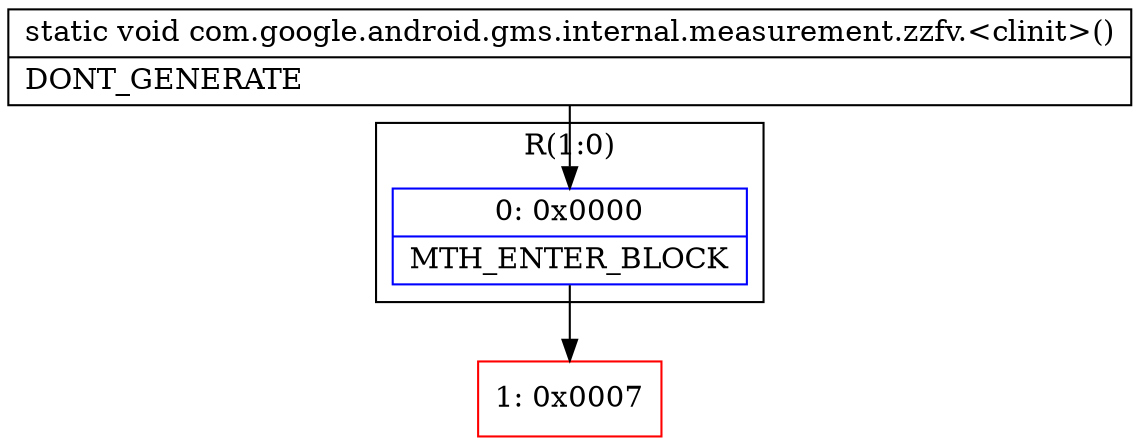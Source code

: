 digraph "CFG forcom.google.android.gms.internal.measurement.zzfv.\<clinit\>()V" {
subgraph cluster_Region_1481601305 {
label = "R(1:0)";
node [shape=record,color=blue];
Node_0 [shape=record,label="{0\:\ 0x0000|MTH_ENTER_BLOCK\l}"];
}
Node_1 [shape=record,color=red,label="{1\:\ 0x0007}"];
MethodNode[shape=record,label="{static void com.google.android.gms.internal.measurement.zzfv.\<clinit\>()  | DONT_GENERATE\l}"];
MethodNode -> Node_0;
Node_0 -> Node_1;
}

